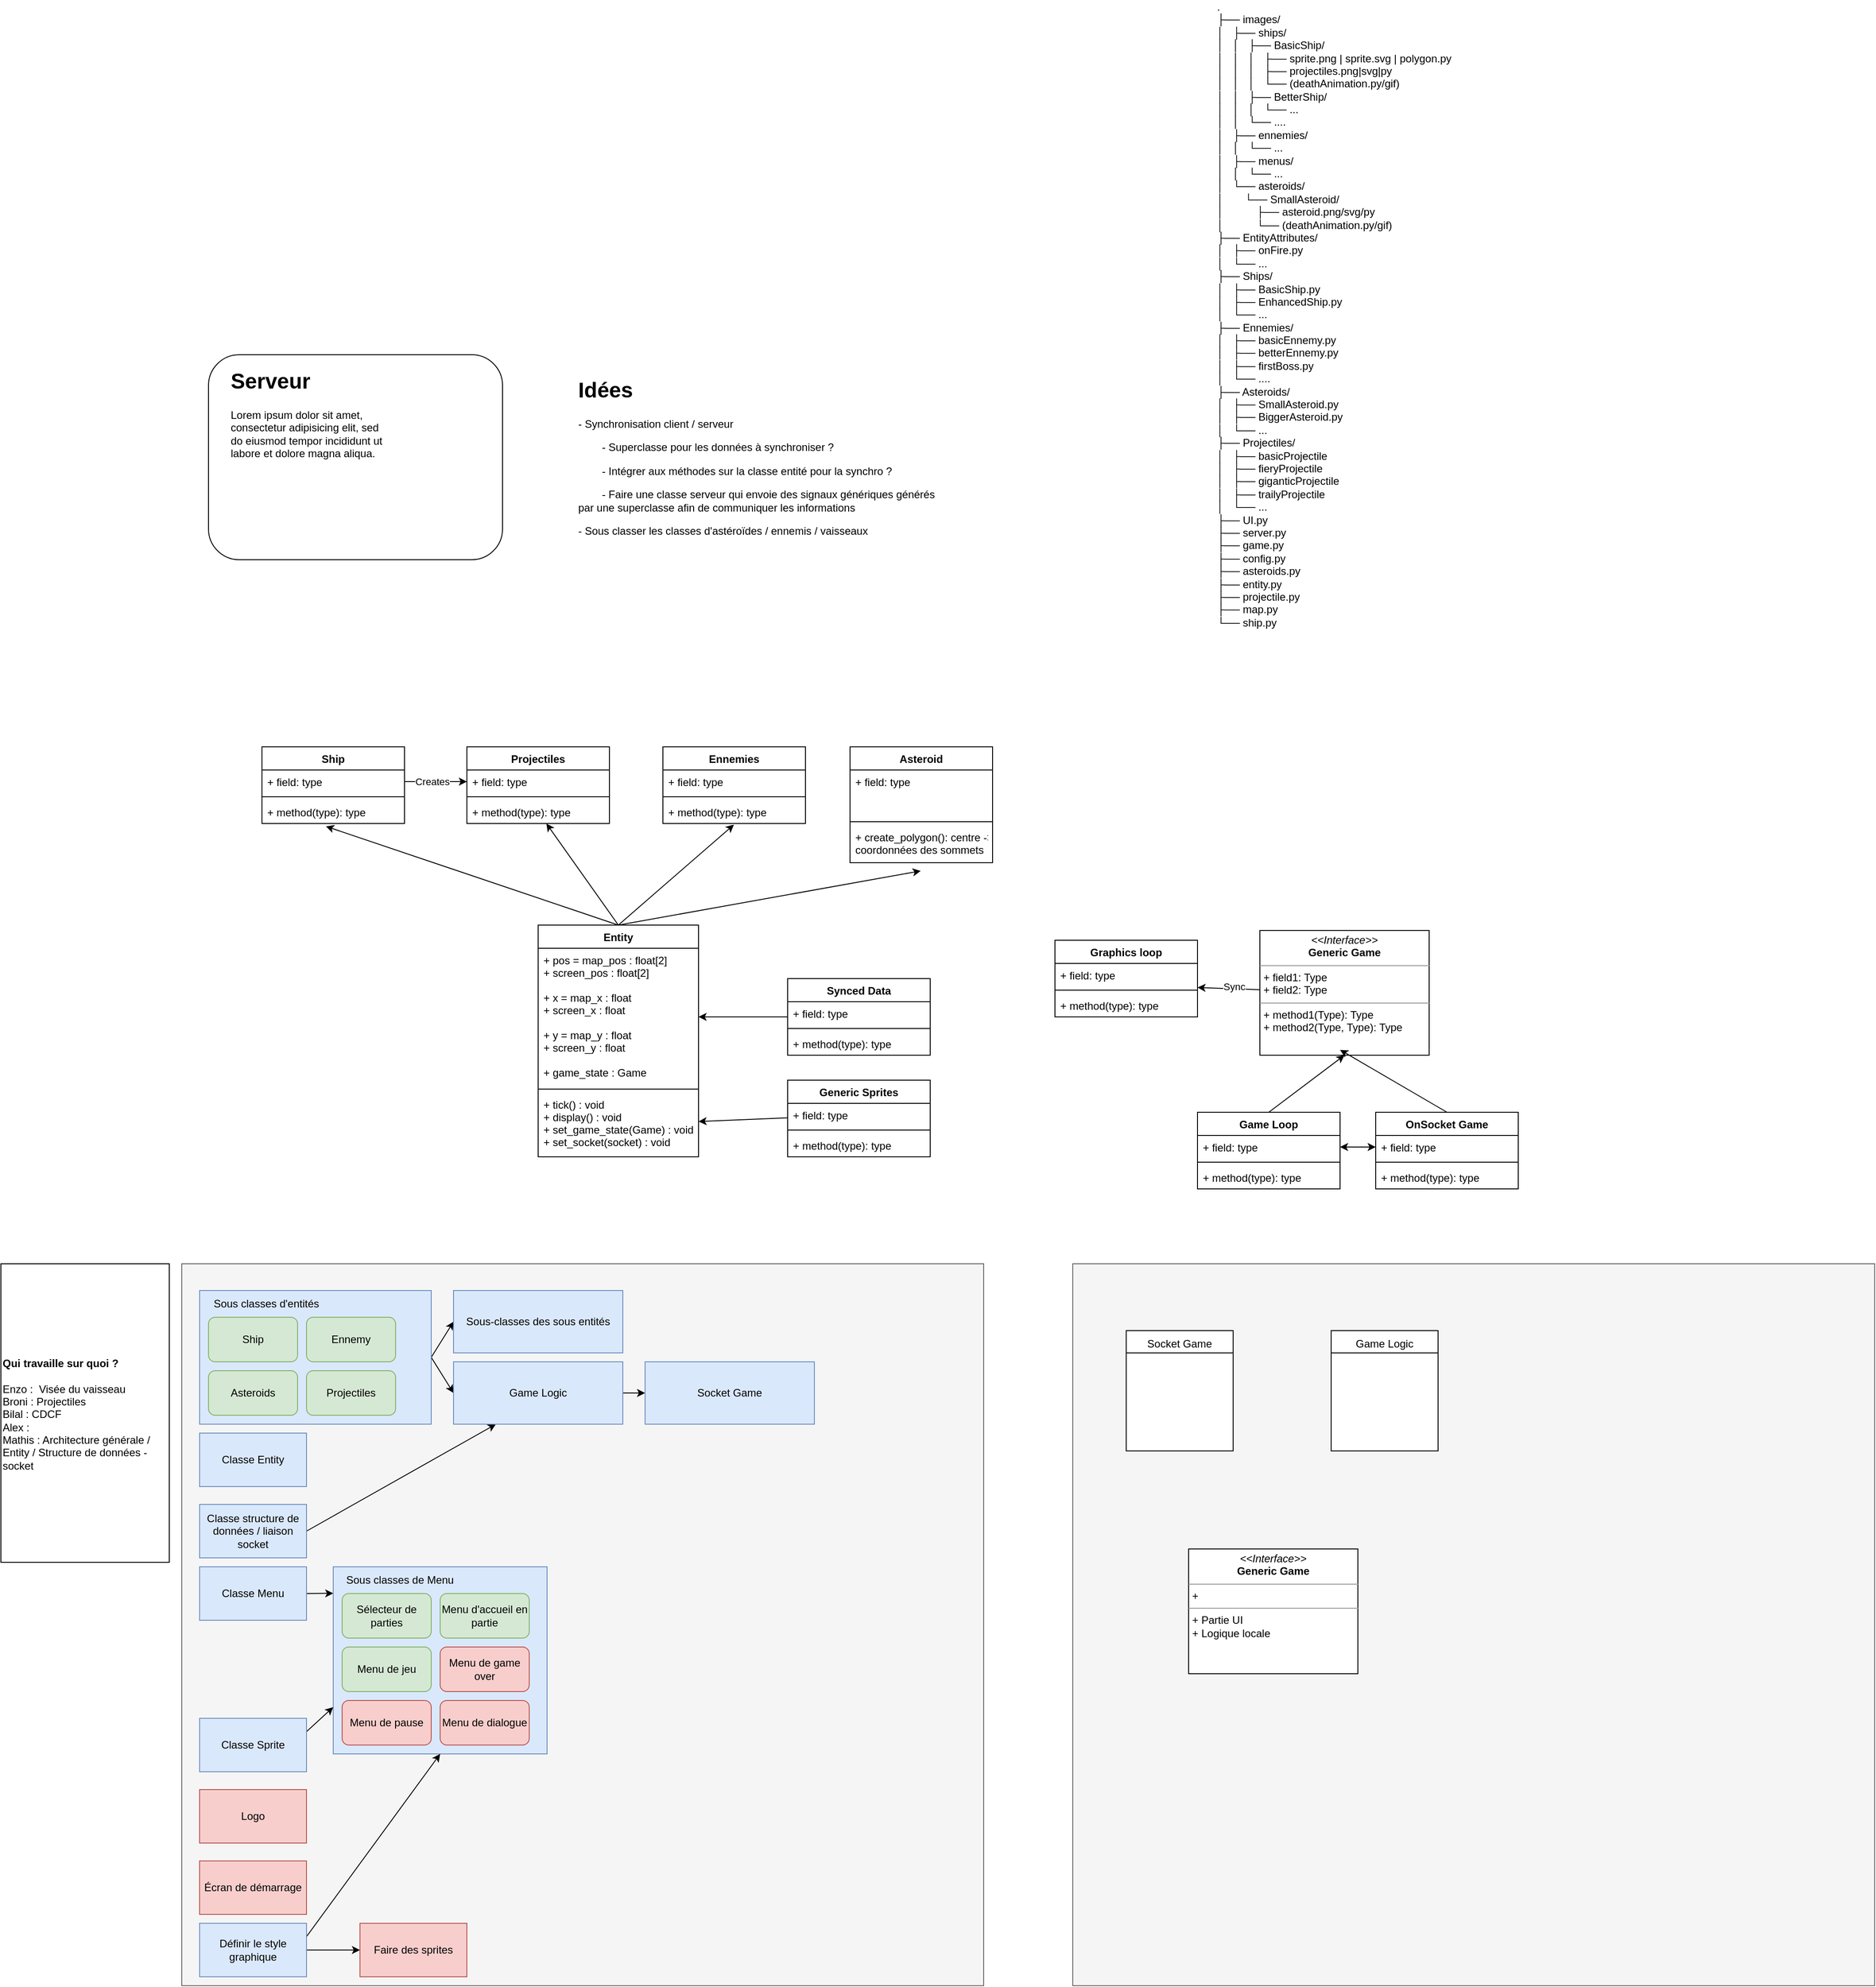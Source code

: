 <mxfile>
    <diagram id="j4r8_mT7c_gDpX-C2liK" name="Page-1">
        <mxGraphModel dx="1688" dy="973" grid="0" gridSize="10" guides="1" tooltips="1" connect="1" arrows="1" fold="1" page="0" pageScale="1" pageWidth="850" pageHeight="1100" math="0" shadow="0">
            <root>
                <mxCell id="0"/>
                <mxCell id="1" parent="0"/>
                <mxCell id="2" value="" style="rounded=1;whiteSpace=wrap;html=1;" parent="1" vertex="1">
                    <mxGeometry x="120" y="140" width="330" height="230" as="geometry"/>
                </mxCell>
                <mxCell id="5" value="&lt;h1&gt;Serveur&lt;/h1&gt;&lt;p&gt;Lorem ipsum dolor sit amet, consectetur adipisicing elit, sed do eiusmod tempor incididunt ut labore et dolore magna aliqua.&lt;/p&gt;" style="text;html=1;strokeColor=none;fillColor=none;spacing=5;spacingTop=-20;whiteSpace=wrap;overflow=hidden;rounded=0;" parent="1" vertex="1">
                    <mxGeometry x="140" y="150" width="190" height="120" as="geometry"/>
                </mxCell>
                <mxCell id="27" style="edgeStyle=none;html=1;exitX=0.5;exitY=0;exitDx=0;exitDy=0;entryX=0.449;entryY=1.124;entryDx=0;entryDy=0;entryPerimeter=0;" parent="1" source="7" target="20" edge="1">
                    <mxGeometry relative="1" as="geometry"/>
                </mxCell>
                <mxCell id="33" value="" style="edgeStyle=none;html=1;exitX=0.5;exitY=0;exitDx=0;exitDy=0;" parent="1" source="7" target="32" edge="1">
                    <mxGeometry relative="1" as="geometry"/>
                </mxCell>
                <mxCell id="40" style="edgeStyle=none;html=1;exitX=0.5;exitY=0;exitDx=0;exitDy=0;entryX=0.498;entryY=1.049;entryDx=0;entryDy=0;entryPerimeter=0;" parent="1" source="7" target="39" edge="1">
                    <mxGeometry relative="1" as="geometry"/>
                </mxCell>
                <mxCell id="45" style="edgeStyle=none;html=1;exitX=0.5;exitY=0;exitDx=0;exitDy=0;entryX=0.496;entryY=1.219;entryDx=0;entryDy=0;entryPerimeter=0;" parent="1" source="7" target="44" edge="1">
                    <mxGeometry relative="1" as="geometry"/>
                </mxCell>
                <mxCell id="7" value="Entity" style="swimlane;fontStyle=1;align=center;verticalAlign=top;childLayout=stackLayout;horizontal=1;startSize=26;horizontalStack=0;resizeParent=1;resizeParentMax=0;resizeLast=0;collapsible=1;marginBottom=0;" parent="1" vertex="1">
                    <mxGeometry x="490" y="780" width="180" height="260" as="geometry"/>
                </mxCell>
                <mxCell id="8" value="+ pos = map_pos : float[2]&#10;+ screen_pos : float[2]&#10;&#10;+ x = map_x : float&#10;+ screen_x : float&#10;&#10;+ y = map_y : float&#10;+ screen_y : float&#10;&#10;+ game_state : Game" style="text;strokeColor=none;fillColor=none;align=left;verticalAlign=top;spacingLeft=4;spacingRight=4;overflow=hidden;rotatable=0;points=[[0,0.5],[1,0.5]];portConstraint=eastwest;" parent="7" vertex="1">
                    <mxGeometry y="26" width="180" height="154" as="geometry"/>
                </mxCell>
                <mxCell id="9" value="" style="line;strokeWidth=1;fillColor=none;align=left;verticalAlign=middle;spacingTop=-1;spacingLeft=3;spacingRight=3;rotatable=0;labelPosition=right;points=[];portConstraint=eastwest;strokeColor=inherit;" parent="7" vertex="1">
                    <mxGeometry y="180" width="180" height="8" as="geometry"/>
                </mxCell>
                <mxCell id="10" value="+ tick() : void&#10;+ display() : void&#10;+ set_game_state(Game) : void&#10;+ set_socket(socket) : void" style="text;strokeColor=none;fillColor=none;align=left;verticalAlign=top;spacingLeft=4;spacingRight=4;overflow=hidden;rotatable=0;points=[[0,0.5],[1,0.5]];portConstraint=eastwest;" parent="7" vertex="1">
                    <mxGeometry y="188" width="180" height="72" as="geometry"/>
                </mxCell>
                <mxCell id="17" value="Ship" style="swimlane;fontStyle=1;align=center;verticalAlign=top;childLayout=stackLayout;horizontal=1;startSize=26;horizontalStack=0;resizeParent=1;resizeParentMax=0;resizeLast=0;collapsible=1;marginBottom=0;" parent="1" vertex="1">
                    <mxGeometry x="180" y="580" width="160" height="86" as="geometry"/>
                </mxCell>
                <mxCell id="18" value="+ field: type" style="text;strokeColor=none;fillColor=none;align=left;verticalAlign=top;spacingLeft=4;spacingRight=4;overflow=hidden;rotatable=0;points=[[0,0.5],[1,0.5]];portConstraint=eastwest;" parent="17" vertex="1">
                    <mxGeometry y="26" width="160" height="26" as="geometry"/>
                </mxCell>
                <mxCell id="19" value="" style="line;strokeWidth=1;fillColor=none;align=left;verticalAlign=middle;spacingTop=-1;spacingLeft=3;spacingRight=3;rotatable=0;labelPosition=right;points=[];portConstraint=eastwest;strokeColor=inherit;" parent="17" vertex="1">
                    <mxGeometry y="52" width="160" height="8" as="geometry"/>
                </mxCell>
                <mxCell id="20" value="+ method(type): type" style="text;strokeColor=none;fillColor=none;align=left;verticalAlign=top;spacingLeft=4;spacingRight=4;overflow=hidden;rotatable=0;points=[[0,0.5],[1,0.5]];portConstraint=eastwest;" parent="17" vertex="1">
                    <mxGeometry y="60" width="160" height="26" as="geometry"/>
                </mxCell>
                <mxCell id="28" style="edgeStyle=none;html=1;" parent="1" source="22" target="8" edge="1">
                    <mxGeometry relative="1" as="geometry"/>
                </mxCell>
                <mxCell id="22" value="Synced Data" style="swimlane;fontStyle=1;align=center;verticalAlign=top;childLayout=stackLayout;horizontal=1;startSize=26;horizontalStack=0;resizeParent=1;resizeParentMax=0;resizeLast=0;collapsible=1;marginBottom=0;" parent="1" vertex="1">
                    <mxGeometry x="770" y="840" width="160" height="86" as="geometry"/>
                </mxCell>
                <mxCell id="23" value="+ field: type" style="text;strokeColor=none;fillColor=none;align=left;verticalAlign=top;spacingLeft=4;spacingRight=4;overflow=hidden;rotatable=0;points=[[0,0.5],[1,0.5]];portConstraint=eastwest;" parent="22" vertex="1">
                    <mxGeometry y="26" width="160" height="26" as="geometry"/>
                </mxCell>
                <mxCell id="24" value="" style="line;strokeWidth=1;fillColor=none;align=left;verticalAlign=middle;spacingTop=-1;spacingLeft=3;spacingRight=3;rotatable=0;labelPosition=right;points=[];portConstraint=eastwest;strokeColor=inherit;" parent="22" vertex="1">
                    <mxGeometry y="52" width="160" height="8" as="geometry"/>
                </mxCell>
                <mxCell id="25" value="+ method(type): type" style="text;strokeColor=none;fillColor=none;align=left;verticalAlign=top;spacingLeft=4;spacingRight=4;overflow=hidden;rotatable=0;points=[[0,0.5],[1,0.5]];portConstraint=eastwest;" parent="22" vertex="1">
                    <mxGeometry y="60" width="160" height="26" as="geometry"/>
                </mxCell>
                <mxCell id="26" value="&lt;h1&gt;Idées&lt;/h1&gt;&lt;div&gt;- Synchronisation client / serveur&lt;/div&gt;&lt;p&gt;&lt;span style=&quot;white-space: pre;&quot;&gt;&#9;&lt;/span&gt;- Superclasse pour les données à synchroniser&amp;nbsp;&lt;span style=&quot;background-color: initial;&quot;&gt;?&lt;/span&gt;&lt;/p&gt;&lt;p&gt;&lt;span style=&quot;white-space: pre;&quot;&gt;&#9;&lt;/span&gt;- Intégrer aux méthodes sur la classe entité pour la synchro ?&lt;br&gt;&lt;/p&gt;&lt;p&gt;&lt;span style=&quot;white-space: pre;&quot;&gt;&#9;&lt;/span&gt;- Faire une classe serveur qui envoie des signaux génériques générés par une superclasse afin de communiquer les informations&lt;br&gt;&lt;/p&gt;&lt;p&gt;- Sous classer les classes d'astéroïdes / ennemis / vaisseaux&lt;/p&gt;" style="text;html=1;strokeColor=none;fillColor=none;spacing=5;spacingTop=-20;whiteSpace=wrap;overflow=hidden;rounded=0;" parent="1" vertex="1">
                    <mxGeometry x="530" y="160" width="410" height="210" as="geometry"/>
                </mxCell>
                <mxCell id="29" value="Projectiles" style="swimlane;fontStyle=1;align=center;verticalAlign=top;childLayout=stackLayout;horizontal=1;startSize=26;horizontalStack=0;resizeParent=1;resizeParentMax=0;resizeLast=0;collapsible=1;marginBottom=0;" parent="1" vertex="1">
                    <mxGeometry x="410" y="580" width="160" height="86" as="geometry"/>
                </mxCell>
                <mxCell id="30" value="+ field: type" style="text;strokeColor=none;fillColor=none;align=left;verticalAlign=top;spacingLeft=4;spacingRight=4;overflow=hidden;rotatable=0;points=[[0,0.5],[1,0.5]];portConstraint=eastwest;" parent="29" vertex="1">
                    <mxGeometry y="26" width="160" height="26" as="geometry"/>
                </mxCell>
                <mxCell id="31" value="" style="line;strokeWidth=1;fillColor=none;align=left;verticalAlign=middle;spacingTop=-1;spacingLeft=3;spacingRight=3;rotatable=0;labelPosition=right;points=[];portConstraint=eastwest;strokeColor=inherit;" parent="29" vertex="1">
                    <mxGeometry y="52" width="160" height="8" as="geometry"/>
                </mxCell>
                <mxCell id="32" value="+ method(type): type" style="text;strokeColor=none;fillColor=none;align=left;verticalAlign=top;spacingLeft=4;spacingRight=4;overflow=hidden;rotatable=0;points=[[0,0.5],[1,0.5]];portConstraint=eastwest;" parent="29" vertex="1">
                    <mxGeometry y="60" width="160" height="26" as="geometry"/>
                </mxCell>
                <mxCell id="34" style="edgeStyle=none;html=1;exitX=1;exitY=0.5;exitDx=0;exitDy=0;entryX=0;entryY=0.5;entryDx=0;entryDy=0;" parent="1" source="18" target="30" edge="1">
                    <mxGeometry relative="1" as="geometry"/>
                </mxCell>
                <mxCell id="35" value="Creates" style="edgeLabel;html=1;align=center;verticalAlign=middle;resizable=0;points=[];" parent="34" vertex="1" connectable="0">
                    <mxGeometry x="0.301" y="-1" relative="1" as="geometry">
                        <mxPoint x="-15" y="-1" as="offset"/>
                    </mxGeometry>
                </mxCell>
                <mxCell id="36" value="Ennemies" style="swimlane;fontStyle=1;align=center;verticalAlign=top;childLayout=stackLayout;horizontal=1;startSize=26;horizontalStack=0;resizeParent=1;resizeParentMax=0;resizeLast=0;collapsible=1;marginBottom=0;" parent="1" vertex="1">
                    <mxGeometry x="630" y="580" width="160" height="86" as="geometry"/>
                </mxCell>
                <mxCell id="37" value="+ field: type" style="text;strokeColor=none;fillColor=none;align=left;verticalAlign=top;spacingLeft=4;spacingRight=4;overflow=hidden;rotatable=0;points=[[0,0.5],[1,0.5]];portConstraint=eastwest;" parent="36" vertex="1">
                    <mxGeometry y="26" width="160" height="26" as="geometry"/>
                </mxCell>
                <mxCell id="38" value="" style="line;strokeWidth=1;fillColor=none;align=left;verticalAlign=middle;spacingTop=-1;spacingLeft=3;spacingRight=3;rotatable=0;labelPosition=right;points=[];portConstraint=eastwest;strokeColor=inherit;" parent="36" vertex="1">
                    <mxGeometry y="52" width="160" height="8" as="geometry"/>
                </mxCell>
                <mxCell id="39" value="+ method(type): type" style="text;strokeColor=none;fillColor=none;align=left;verticalAlign=top;spacingLeft=4;spacingRight=4;overflow=hidden;rotatable=0;points=[[0,0.5],[1,0.5]];portConstraint=eastwest;" parent="36" vertex="1">
                    <mxGeometry y="60" width="160" height="26" as="geometry"/>
                </mxCell>
                <mxCell id="41" value="Asteroid" style="swimlane;fontStyle=1;align=center;verticalAlign=top;childLayout=stackLayout;horizontal=1;startSize=26;horizontalStack=0;resizeParent=1;resizeParentMax=0;resizeLast=0;collapsible=1;marginBottom=0;" parent="1" vertex="1">
                    <mxGeometry x="840" y="580" width="160" height="130" as="geometry"/>
                </mxCell>
                <mxCell id="42" value="+ field: type" style="text;strokeColor=none;fillColor=none;align=left;verticalAlign=top;spacingLeft=4;spacingRight=4;overflow=hidden;rotatable=0;points=[[0,0.5],[1,0.5]];portConstraint=eastwest;" parent="41" vertex="1">
                    <mxGeometry y="26" width="160" height="54" as="geometry"/>
                </mxCell>
                <mxCell id="43" value="" style="line;strokeWidth=1;fillColor=none;align=left;verticalAlign=middle;spacingTop=-1;spacingLeft=3;spacingRight=3;rotatable=0;labelPosition=right;points=[];portConstraint=eastwest;strokeColor=inherit;" parent="41" vertex="1">
                    <mxGeometry y="80" width="160" height="8" as="geometry"/>
                </mxCell>
                <mxCell id="44" value="+ create_polygon(): centre -&gt;&#10;coordonnées des sommets" style="text;strokeColor=none;fillColor=none;align=left;verticalAlign=top;spacingLeft=4;spacingRight=4;overflow=hidden;rotatable=0;points=[[0,0.5],[1,0.5]];portConstraint=eastwest;" parent="41" vertex="1">
                    <mxGeometry y="88" width="160" height="42" as="geometry"/>
                </mxCell>
                <mxCell id="46" value="Graphics loop" style="swimlane;fontStyle=1;align=center;verticalAlign=top;childLayout=stackLayout;horizontal=1;startSize=26;horizontalStack=0;resizeParent=1;resizeParentMax=0;resizeLast=0;collapsible=1;marginBottom=0;" parent="1" vertex="1">
                    <mxGeometry x="1070" y="797" width="160" height="86" as="geometry"/>
                </mxCell>
                <mxCell id="47" value="+ field: type" style="text;strokeColor=none;fillColor=none;align=left;verticalAlign=top;spacingLeft=4;spacingRight=4;overflow=hidden;rotatable=0;points=[[0,0.5],[1,0.5]];portConstraint=eastwest;" parent="46" vertex="1">
                    <mxGeometry y="26" width="160" height="26" as="geometry"/>
                </mxCell>
                <mxCell id="48" value="" style="line;strokeWidth=1;fillColor=none;align=left;verticalAlign=middle;spacingTop=-1;spacingLeft=3;spacingRight=3;rotatable=0;labelPosition=right;points=[];portConstraint=eastwest;strokeColor=inherit;" parent="46" vertex="1">
                    <mxGeometry y="52" width="160" height="8" as="geometry"/>
                </mxCell>
                <mxCell id="49" value="+ method(type): type" style="text;strokeColor=none;fillColor=none;align=left;verticalAlign=top;spacingLeft=4;spacingRight=4;overflow=hidden;rotatable=0;points=[[0,0.5],[1,0.5]];portConstraint=eastwest;" parent="46" vertex="1">
                    <mxGeometry y="60" width="160" height="26" as="geometry"/>
                </mxCell>
                <mxCell id="59" value="" style="edgeStyle=none;html=1;" parent="1" source="55" edge="1">
                    <mxGeometry relative="1" as="geometry">
                        <mxPoint x="1230" y="850" as="targetPoint"/>
                    </mxGeometry>
                </mxCell>
                <mxCell id="60" value="Sync" style="edgeLabel;html=1;align=center;verticalAlign=middle;resizable=0;points=[];" parent="59" vertex="1" connectable="0">
                    <mxGeometry x="-0.327" y="1" relative="1" as="geometry">
                        <mxPoint x="-6" y="-4" as="offset"/>
                    </mxGeometry>
                </mxCell>
                <mxCell id="55" value="&lt;p style=&quot;margin:0px;margin-top:4px;text-align:center;&quot;&gt;&lt;i&gt;&amp;lt;&amp;lt;Interface&amp;gt;&amp;gt;&lt;/i&gt;&lt;br&gt;&lt;b&gt;Generic Game&lt;/b&gt;&lt;/p&gt;&lt;hr size=&quot;1&quot;&gt;&lt;p style=&quot;margin:0px;margin-left:4px;&quot;&gt;+ field1: Type&lt;br&gt;+ field2: Type&lt;/p&gt;&lt;hr size=&quot;1&quot;&gt;&lt;p style=&quot;margin:0px;margin-left:4px;&quot;&gt;+ method1(Type): Type&lt;br&gt;+ method2(Type, Type): Type&lt;/p&gt;" style="verticalAlign=top;align=left;overflow=fill;fontSize=12;fontFamily=Helvetica;html=1;" parent="1" vertex="1">
                    <mxGeometry x="1300" y="786" width="190" height="140" as="geometry"/>
                </mxCell>
                <mxCell id="72" style="edgeStyle=none;html=1;exitX=0.5;exitY=0;exitDx=0;exitDy=0;entryX=0.5;entryY=1;entryDx=0;entryDy=0;" parent="1" source="63" target="55" edge="1">
                    <mxGeometry relative="1" as="geometry"/>
                </mxCell>
                <mxCell id="63" value="Game Loop" style="swimlane;fontStyle=1;align=center;verticalAlign=top;childLayout=stackLayout;horizontal=1;startSize=26;horizontalStack=0;resizeParent=1;resizeParentMax=0;resizeLast=0;collapsible=1;marginBottom=0;" parent="1" vertex="1">
                    <mxGeometry x="1230" y="990" width="160" height="86" as="geometry"/>
                </mxCell>
                <mxCell id="64" value="+ field: type" style="text;strokeColor=none;fillColor=none;align=left;verticalAlign=top;spacingLeft=4;spacingRight=4;overflow=hidden;rotatable=0;points=[[0,0.5],[1,0.5]];portConstraint=eastwest;" parent="63" vertex="1">
                    <mxGeometry y="26" width="160" height="26" as="geometry"/>
                </mxCell>
                <mxCell id="65" value="" style="line;strokeWidth=1;fillColor=none;align=left;verticalAlign=middle;spacingTop=-1;spacingLeft=3;spacingRight=3;rotatable=0;labelPosition=right;points=[];portConstraint=eastwest;strokeColor=inherit;" parent="63" vertex="1">
                    <mxGeometry y="52" width="160" height="8" as="geometry"/>
                </mxCell>
                <mxCell id="66" value="+ method(type): type" style="text;strokeColor=none;fillColor=none;align=left;verticalAlign=top;spacingLeft=4;spacingRight=4;overflow=hidden;rotatable=0;points=[[0,0.5],[1,0.5]];portConstraint=eastwest;" parent="63" vertex="1">
                    <mxGeometry y="60" width="160" height="26" as="geometry"/>
                </mxCell>
                <mxCell id="73" style="edgeStyle=none;html=1;exitX=0.5;exitY=0;exitDx=0;exitDy=0;" parent="1" source="67" edge="1">
                    <mxGeometry relative="1" as="geometry">
                        <mxPoint x="1390" y="920" as="targetPoint"/>
                    </mxGeometry>
                </mxCell>
                <mxCell id="67" value="OnSocket Game" style="swimlane;fontStyle=1;align=center;verticalAlign=top;childLayout=stackLayout;horizontal=1;startSize=26;horizontalStack=0;resizeParent=1;resizeParentMax=0;resizeLast=0;collapsible=1;marginBottom=0;" parent="1" vertex="1">
                    <mxGeometry x="1430" y="990" width="160" height="86" as="geometry"/>
                </mxCell>
                <mxCell id="68" value="+ field: type" style="text;strokeColor=none;fillColor=none;align=left;verticalAlign=top;spacingLeft=4;spacingRight=4;overflow=hidden;rotatable=0;points=[[0,0.5],[1,0.5]];portConstraint=eastwest;" parent="67" vertex="1">
                    <mxGeometry y="26" width="160" height="26" as="geometry"/>
                </mxCell>
                <mxCell id="69" value="" style="line;strokeWidth=1;fillColor=none;align=left;verticalAlign=middle;spacingTop=-1;spacingLeft=3;spacingRight=3;rotatable=0;labelPosition=right;points=[];portConstraint=eastwest;strokeColor=inherit;" parent="67" vertex="1">
                    <mxGeometry y="52" width="160" height="8" as="geometry"/>
                </mxCell>
                <mxCell id="70" value="+ method(type): type" style="text;strokeColor=none;fillColor=none;align=left;verticalAlign=top;spacingLeft=4;spacingRight=4;overflow=hidden;rotatable=0;points=[[0,0.5],[1,0.5]];portConstraint=eastwest;" parent="67" vertex="1">
                    <mxGeometry y="60" width="160" height="26" as="geometry"/>
                </mxCell>
                <mxCell id="71" value="" style="endArrow=classic;startArrow=classic;html=1;entryX=0;entryY=0.5;entryDx=0;entryDy=0;exitX=1;exitY=0.5;exitDx=0;exitDy=0;" parent="1" source="64" target="68" edge="1">
                    <mxGeometry width="50" height="50" relative="1" as="geometry">
                        <mxPoint x="860" y="830" as="sourcePoint"/>
                        <mxPoint x="910" y="780" as="targetPoint"/>
                    </mxGeometry>
                </mxCell>
                <mxCell id="75" value="Generic Sprites" style="swimlane;fontStyle=1;align=center;verticalAlign=top;childLayout=stackLayout;horizontal=1;startSize=26;horizontalStack=0;resizeParent=1;resizeParentMax=0;resizeLast=0;collapsible=1;marginBottom=0;" parent="1" vertex="1">
                    <mxGeometry x="770" y="954" width="160" height="86" as="geometry"/>
                </mxCell>
                <mxCell id="76" value="+ field: type" style="text;strokeColor=none;fillColor=none;align=left;verticalAlign=top;spacingLeft=4;spacingRight=4;overflow=hidden;rotatable=0;points=[[0,0.5],[1,0.5]];portConstraint=eastwest;" parent="75" vertex="1">
                    <mxGeometry y="26" width="160" height="26" as="geometry"/>
                </mxCell>
                <mxCell id="77" value="" style="line;strokeWidth=1;fillColor=none;align=left;verticalAlign=middle;spacingTop=-1;spacingLeft=3;spacingRight=3;rotatable=0;labelPosition=right;points=[];portConstraint=eastwest;strokeColor=inherit;" parent="75" vertex="1">
                    <mxGeometry y="52" width="160" height="8" as="geometry"/>
                </mxCell>
                <mxCell id="78" value="+ method(type): type" style="text;strokeColor=none;fillColor=none;align=left;verticalAlign=top;spacingLeft=4;spacingRight=4;overflow=hidden;rotatable=0;points=[[0,0.5],[1,0.5]];portConstraint=eastwest;" parent="75" vertex="1">
                    <mxGeometry y="60" width="160" height="26" as="geometry"/>
                </mxCell>
                <mxCell id="79" value="" style="edgeStyle=none;html=1;" parent="1" source="76" target="10" edge="1">
                    <mxGeometry relative="1" as="geometry"/>
                </mxCell>
                <mxCell id="81" value="" style="rounded=0;whiteSpace=wrap;html=1;fillColor=#f5f5f5;fontColor=#333333;strokeColor=#666666;" parent="1" vertex="1">
                    <mxGeometry x="90" y="1160" width="900" height="810" as="geometry"/>
                </mxCell>
                <mxCell id="112" style="edgeStyle=none;html=1;exitX=1;exitY=0.5;exitDx=0;exitDy=0;entryX=0;entryY=0.5;entryDx=0;entryDy=0;" parent="1" source="82" target="111" edge="1">
                    <mxGeometry relative="1" as="geometry"/>
                </mxCell>
                <mxCell id="118" style="edgeStyle=none;html=1;exitX=1;exitY=0.5;exitDx=0;exitDy=0;entryX=0;entryY=0.5;entryDx=0;entryDy=0;" parent="1" source="82" target="117" edge="1">
                    <mxGeometry relative="1" as="geometry"/>
                </mxCell>
                <mxCell id="82" value="" style="rounded=0;whiteSpace=wrap;html=1;fillColor=#dae8fc;strokeColor=#6c8ebf;" parent="1" vertex="1">
                    <mxGeometry x="110" y="1190" width="260" height="150" as="geometry"/>
                </mxCell>
                <mxCell id="83" value="Classe Entity" style="rounded=0;whiteSpace=wrap;html=1;fillColor=#dae8fc;strokeColor=#6c8ebf;" parent="1" vertex="1">
                    <mxGeometry x="110" y="1350" width="120" height="60" as="geometry"/>
                </mxCell>
                <mxCell id="84" value="Sous classes d'entités" style="text;html=1;strokeColor=none;fillColor=none;align=center;verticalAlign=middle;whiteSpace=wrap;rounded=0;" parent="1" vertex="1">
                    <mxGeometry x="110" y="1190" width="150" height="30" as="geometry"/>
                </mxCell>
                <mxCell id="86" value="Ship" style="rounded=1;whiteSpace=wrap;html=1;fillColor=#d5e8d4;strokeColor=#82b366;" parent="1" vertex="1">
                    <mxGeometry x="120" y="1220" width="100" height="50" as="geometry"/>
                </mxCell>
                <mxCell id="87" value="Ennemy" style="rounded=1;whiteSpace=wrap;html=1;fillColor=#d5e8d4;strokeColor=#82b366;" parent="1" vertex="1">
                    <mxGeometry x="230" y="1220" width="100" height="50" as="geometry"/>
                </mxCell>
                <mxCell id="88" value="Projectiles" style="rounded=1;whiteSpace=wrap;html=1;fillColor=#d5e8d4;strokeColor=#82b366;" parent="1" vertex="1">
                    <mxGeometry x="230" y="1280" width="100" height="50" as="geometry"/>
                </mxCell>
                <mxCell id="89" value="Asteroids" style="rounded=1;whiteSpace=wrap;html=1;fillColor=#d5e8d4;strokeColor=#82b366;" parent="1" vertex="1">
                    <mxGeometry x="120" y="1280" width="100" height="50" as="geometry"/>
                </mxCell>
                <mxCell id="119" style="edgeStyle=none;html=1;exitX=1;exitY=0.5;exitDx=0;exitDy=0;entryX=0.25;entryY=1;entryDx=0;entryDy=0;" parent="1" source="91" target="117" edge="1">
                    <mxGeometry relative="1" as="geometry"/>
                </mxCell>
                <mxCell id="91" value="Classe structure de données / liaison socket" style="rounded=0;whiteSpace=wrap;html=1;fillColor=#dae8fc;strokeColor=#6c8ebf;" parent="1" vertex="1">
                    <mxGeometry x="110" y="1430" width="120" height="60" as="geometry"/>
                </mxCell>
                <mxCell id="105" style="edgeStyle=none;html=1;exitX=1;exitY=0.5;exitDx=0;exitDy=0;entryX=-0.1;entryY=-0.005;entryDx=0;entryDy=0;entryPerimeter=0;" parent="1" source="96" target="99" edge="1">
                    <mxGeometry relative="1" as="geometry"/>
                </mxCell>
                <mxCell id="96" value="Classe Menu" style="rounded=0;whiteSpace=wrap;html=1;fillColor=#dae8fc;strokeColor=#6c8ebf;" parent="1" vertex="1">
                    <mxGeometry x="110" y="1500" width="120" height="60" as="geometry"/>
                </mxCell>
                <mxCell id="97" value="" style="rounded=0;whiteSpace=wrap;html=1;fillColor=#dae8fc;strokeColor=#6c8ebf;" parent="1" vertex="1">
                    <mxGeometry x="260" y="1500" width="240" height="210" as="geometry"/>
                </mxCell>
                <mxCell id="98" value="Sous classes de Menu" style="text;html=1;strokeColor=none;fillColor=none;align=center;verticalAlign=middle;whiteSpace=wrap;rounded=0;" parent="1" vertex="1">
                    <mxGeometry x="260" y="1500" width="150" height="30" as="geometry"/>
                </mxCell>
                <mxCell id="99" value="Sélecteur de parties" style="rounded=1;whiteSpace=wrap;html=1;fillColor=#d5e8d4;strokeColor=#82b366;" parent="1" vertex="1">
                    <mxGeometry x="270" y="1530" width="100" height="50" as="geometry"/>
                </mxCell>
                <mxCell id="100" value="Menu d'accueil en partie" style="rounded=1;whiteSpace=wrap;html=1;fillColor=#d5e8d4;strokeColor=#82b366;" parent="1" vertex="1">
                    <mxGeometry x="380" y="1530" width="100" height="50" as="geometry"/>
                </mxCell>
                <mxCell id="101" value="Menu de game over" style="rounded=1;whiteSpace=wrap;html=1;fillColor=#f8cecc;strokeColor=#b85450;" parent="1" vertex="1">
                    <mxGeometry x="380" y="1590" width="100" height="50" as="geometry"/>
                </mxCell>
                <mxCell id="102" value="Menu de jeu" style="rounded=1;whiteSpace=wrap;html=1;fillColor=#d5e8d4;strokeColor=#82b366;" parent="1" vertex="1">
                    <mxGeometry x="270" y="1590" width="100" height="50" as="geometry"/>
                </mxCell>
                <mxCell id="110" style="edgeStyle=none;html=1;exitX=1;exitY=0.25;exitDx=0;exitDy=0;entryX=0;entryY=0.75;entryDx=0;entryDy=0;" parent="1" source="103" target="97" edge="1">
                    <mxGeometry relative="1" as="geometry"/>
                </mxCell>
                <mxCell id="103" value="Classe Sprite" style="rounded=0;whiteSpace=wrap;html=1;fillColor=#dae8fc;strokeColor=#6c8ebf;" parent="1" vertex="1">
                    <mxGeometry x="110" y="1670" width="120" height="60" as="geometry"/>
                </mxCell>
                <mxCell id="106" value="Logo" style="rounded=0;whiteSpace=wrap;html=1;fillColor=#f8cecc;strokeColor=#b85450;" parent="1" vertex="1">
                    <mxGeometry x="110" y="1750" width="120" height="60" as="geometry"/>
                </mxCell>
                <mxCell id="107" value="Écran de démarrage" style="rounded=0;whiteSpace=wrap;html=1;fillColor=#f8cecc;strokeColor=#b85450;" parent="1" vertex="1">
                    <mxGeometry x="110" y="1830" width="120" height="60" as="geometry"/>
                </mxCell>
                <mxCell id="108" value="Menu de pause" style="rounded=1;whiteSpace=wrap;html=1;fillColor=#f8cecc;strokeColor=#b85450;" parent="1" vertex="1">
                    <mxGeometry x="270" y="1650" width="100" height="50" as="geometry"/>
                </mxCell>
                <mxCell id="109" value="Menu de dialogue" style="rounded=1;whiteSpace=wrap;html=1;fillColor=#f8cecc;strokeColor=#b85450;" parent="1" vertex="1">
                    <mxGeometry x="380" y="1650" width="100" height="50" as="geometry"/>
                </mxCell>
                <mxCell id="111" value="Sous-classes des sous entités" style="rounded=0;whiteSpace=wrap;html=1;fillColor=#dae8fc;strokeColor=#6c8ebf;" parent="1" vertex="1">
                    <mxGeometry x="395" y="1190" width="190" height="70" as="geometry"/>
                </mxCell>
                <mxCell id="114" style="edgeStyle=none;html=1;exitX=1;exitY=0.25;exitDx=0;exitDy=0;entryX=0.5;entryY=1;entryDx=0;entryDy=0;" parent="1" source="113" target="97" edge="1">
                    <mxGeometry relative="1" as="geometry"/>
                </mxCell>
                <mxCell id="145" value="" style="edgeStyle=none;html=1;" edge="1" parent="1" source="113" target="144">
                    <mxGeometry relative="1" as="geometry"/>
                </mxCell>
                <mxCell id="113" value="Définir le style graphique" style="rounded=0;whiteSpace=wrap;html=1;fillColor=#dae8fc;strokeColor=#6c8ebf;" vertex="1" parent="1">
                    <mxGeometry x="110" y="1900" width="120" height="60" as="geometry"/>
                </mxCell>
                <mxCell id="121" style="edgeStyle=none;html=1;exitX=1;exitY=0.5;exitDx=0;exitDy=0;entryX=0;entryY=0.5;entryDx=0;entryDy=0;" parent="1" source="117" target="120" edge="1">
                    <mxGeometry relative="1" as="geometry"/>
                </mxCell>
                <mxCell id="117" value="Game Logic" style="rounded=0;whiteSpace=wrap;html=1;fillColor=#dae8fc;strokeColor=#6c8ebf;" parent="1" vertex="1">
                    <mxGeometry x="395" y="1270" width="190" height="70" as="geometry"/>
                </mxCell>
                <mxCell id="120" value="Socket Game" style="rounded=0;whiteSpace=wrap;html=1;fillColor=#dae8fc;strokeColor=#6c8ebf;" parent="1" vertex="1">
                    <mxGeometry x="610" y="1270" width="190" height="70" as="geometry"/>
                </mxCell>
                <mxCell id="122" value="" style="rounded=0;whiteSpace=wrap;html=1;fillColor=#f5f5f5;fontColor=#333333;strokeColor=#666666;" parent="1" vertex="1">
                    <mxGeometry x="1090" y="1160" width="900" height="810" as="geometry"/>
                </mxCell>
                <mxCell id="136" value="" style="rounded=0;whiteSpace=wrap;html=1;" parent="1" vertex="1">
                    <mxGeometry x="1150" y="1235" width="120" height="135" as="geometry"/>
                </mxCell>
                <mxCell id="137" value="" style="rounded=0;whiteSpace=wrap;html=1;" parent="1" vertex="1">
                    <mxGeometry x="1150" y="1260" width="120" height="110" as="geometry"/>
                </mxCell>
                <mxCell id="138" value="Socket Game" style="text;html=1;strokeColor=none;fillColor=none;align=center;verticalAlign=middle;whiteSpace=wrap;rounded=0;" parent="1" vertex="1">
                    <mxGeometry x="1170" y="1235" width="80" height="30" as="geometry"/>
                </mxCell>
                <mxCell id="139" value="" style="rounded=0;whiteSpace=wrap;html=1;" parent="1" vertex="1">
                    <mxGeometry x="1380" y="1235" width="120" height="135" as="geometry"/>
                </mxCell>
                <mxCell id="140" value="" style="rounded=0;whiteSpace=wrap;html=1;" parent="1" vertex="1">
                    <mxGeometry x="1380" y="1260" width="120" height="110" as="geometry"/>
                </mxCell>
                <mxCell id="141" value="Game Logic" style="text;html=1;strokeColor=none;fillColor=none;align=center;verticalAlign=middle;whiteSpace=wrap;rounded=0;" parent="1" vertex="1">
                    <mxGeometry x="1400" y="1235" width="80" height="30" as="geometry"/>
                </mxCell>
                <mxCell id="142" value="&lt;p style=&quot;margin:0px;margin-top:4px;text-align:center;&quot;&gt;&lt;i&gt;&amp;lt;&amp;lt;Interface&amp;gt;&amp;gt;&lt;/i&gt;&lt;br&gt;&lt;b&gt;Generic Game&lt;/b&gt;&lt;/p&gt;&lt;hr size=&quot;1&quot;&gt;&lt;p style=&quot;margin:0px;margin-left:4px;&quot;&gt;+&amp;nbsp;&lt;br&gt;&lt;/p&gt;&lt;hr size=&quot;1&quot;&gt;&lt;p style=&quot;margin:0px;margin-left:4px;&quot;&gt;+ Partie UI&lt;/p&gt;&lt;p style=&quot;margin:0px;margin-left:4px;&quot;&gt;+ Logique locale&lt;/p&gt;" style="verticalAlign=top;align=left;overflow=fill;fontSize=12;fontFamily=Helvetica;html=1;" parent="1" vertex="1">
                    <mxGeometry x="1220" y="1480" width="190" height="140" as="geometry"/>
                </mxCell>
                <mxCell id="143" value="&lt;div&gt;.&lt;/div&gt;&lt;div&gt;├── images/&lt;/div&gt;&lt;div&gt;│&amp;nbsp; &amp;nbsp;├── ships/&lt;/div&gt;&lt;div&gt;│&amp;nbsp; &amp;nbsp;│&amp;nbsp; &amp;nbsp;├── BasicShip/&lt;/div&gt;&lt;div&gt;│&amp;nbsp; &amp;nbsp;│&amp;nbsp; &amp;nbsp;│&amp;nbsp; &amp;nbsp;├── sprite.png | sprite.svg | polygon.py&lt;/div&gt;&lt;div&gt;│&amp;nbsp; &amp;nbsp;│&amp;nbsp; &amp;nbsp;│&amp;nbsp; &amp;nbsp;├── projectiles.png|svg|py&lt;/div&gt;&lt;div&gt;│&amp;nbsp; &amp;nbsp;│&amp;nbsp; &amp;nbsp;│&amp;nbsp; &amp;nbsp;└── (deathAnimation.py/gif)&lt;/div&gt;&lt;div&gt;│&amp;nbsp; &amp;nbsp;│&amp;nbsp; &amp;nbsp;├── BetterShip/&lt;/div&gt;&lt;div&gt;│&amp;nbsp; &amp;nbsp;│&amp;nbsp; &amp;nbsp;│&amp;nbsp; &amp;nbsp;└── ...&lt;/div&gt;&lt;div&gt;│&amp;nbsp; &amp;nbsp;│&amp;nbsp; &amp;nbsp;└── ....&lt;/div&gt;&lt;div&gt;│&amp;nbsp; &amp;nbsp;├── ennemies/&lt;/div&gt;&lt;div&gt;│&amp;nbsp; &amp;nbsp;│&amp;nbsp; &amp;nbsp;└── ...&lt;/div&gt;&lt;div&gt;│&amp;nbsp; &amp;nbsp;├── menus/&lt;/div&gt;&lt;div&gt;│&amp;nbsp; &amp;nbsp;│&amp;nbsp; &amp;nbsp;└── ...&lt;/div&gt;&lt;div&gt;│&amp;nbsp; &amp;nbsp;└── asteroids/&lt;/div&gt;&lt;div&gt;│&amp;nbsp; &amp;nbsp; &amp;nbsp; &amp;nbsp;└── SmallAsteroid/&lt;/div&gt;&lt;div&gt;│&amp;nbsp; &amp;nbsp; &amp;nbsp; &amp;nbsp; &amp;nbsp; &amp;nbsp;├── asteroid.png/svg/py&lt;/div&gt;&lt;div&gt;│&amp;nbsp; &amp;nbsp; &amp;nbsp; &amp;nbsp; &amp;nbsp; &amp;nbsp;└── (deathAnimation.py/gif)&lt;/div&gt;&lt;div&gt;├── EntityAttributes/&lt;/div&gt;&lt;div&gt;│&amp;nbsp; &amp;nbsp;├── onFire.py&lt;/div&gt;&lt;div&gt;│&amp;nbsp; &amp;nbsp;└── ...&lt;/div&gt;&lt;div&gt;├── Ships/&lt;/div&gt;&lt;div&gt;│&amp;nbsp; &amp;nbsp;├── BasicShip.py&lt;/div&gt;&lt;div&gt;│&amp;nbsp; &amp;nbsp;├── EnhancedShip.py&lt;/div&gt;&lt;div&gt;│&amp;nbsp; &amp;nbsp;└── ...&lt;/div&gt;&lt;div&gt;├── Ennemies/&lt;/div&gt;&lt;div&gt;│&amp;nbsp; &amp;nbsp;├── basicEnnemy.py&lt;/div&gt;&lt;div&gt;│&amp;nbsp; &amp;nbsp;├── betterEnnemy.py&lt;/div&gt;&lt;div&gt;│&amp;nbsp; &amp;nbsp;├── firstBoss.py&lt;/div&gt;&lt;div&gt;│&amp;nbsp; &amp;nbsp;└── ....&lt;/div&gt;&lt;div&gt;├── Asteroids/&lt;/div&gt;&lt;div&gt;│&amp;nbsp; &amp;nbsp;├── SmallAsteroid.py&lt;/div&gt;&lt;div&gt;│&amp;nbsp; &amp;nbsp;├── BiggerAsteroid.py&lt;/div&gt;&lt;div&gt;│&amp;nbsp; &amp;nbsp;└── ...&lt;/div&gt;&lt;div&gt;├── Projectiles/&lt;/div&gt;&lt;div&gt;│&amp;nbsp; &amp;nbsp;├── basicProjectile&lt;/div&gt;&lt;div&gt;│&amp;nbsp; &amp;nbsp;├── fieryProjectile&lt;/div&gt;&lt;div&gt;│&amp;nbsp; &amp;nbsp;├── giganticProjectile&lt;/div&gt;&lt;div&gt;│&amp;nbsp; &amp;nbsp;├── trailyProjectile&lt;/div&gt;&lt;div&gt;│&amp;nbsp; &amp;nbsp;└── ...&lt;/div&gt;&lt;div&gt;├── UI.py&lt;/div&gt;&lt;div&gt;├── server.py&lt;/div&gt;&lt;div&gt;├── game.py&lt;/div&gt;&lt;div&gt;├── config.py&lt;/div&gt;&lt;div&gt;├── asteroids.py&lt;/div&gt;&lt;div&gt;├── entity.py&lt;/div&gt;&lt;div&gt;├── projectile.py&lt;/div&gt;&lt;div&gt;├── map.py&lt;/div&gt;&lt;div style=&quot;&quot;&gt;└── ship.py&lt;/div&gt;" style="text;html=1;strokeColor=none;fillColor=none;align=left;verticalAlign=middle;whiteSpace=wrap;rounded=0;" vertex="1" parent="1">
                    <mxGeometry x="1250" y="80" width="660" height="30" as="geometry"/>
                </mxCell>
                <mxCell id="144" value="Faire des sprites" style="rounded=0;whiteSpace=wrap;html=1;fillColor=#f8cecc;strokeColor=#b85450;" vertex="1" parent="1">
                    <mxGeometry x="290" y="1900" width="120" height="60" as="geometry"/>
                </mxCell>
                <mxCell id="146" value="" style="rounded=0;whiteSpace=wrap;html=1;" vertex="1" parent="1">
                    <mxGeometry x="-113" y="1160" width="189" height="335" as="geometry"/>
                </mxCell>
                <mxCell id="147" value="&lt;b&gt;Qui travaille sur quoi ?&lt;/b&gt;&lt;br&gt;&lt;br&gt;Enzo :&amp;nbsp; Visée du vaisseau&lt;br&gt;Broni : Projectiles&lt;br&gt;Bilal : CDCF&lt;br&gt;Alex :&amp;nbsp;&lt;br&gt;Mathis : Architecture générale / Entity / Structure de données - socket" style="text;html=1;strokeColor=none;fillColor=none;align=left;verticalAlign=middle;whiteSpace=wrap;rounded=0;" vertex="1" parent="1">
                    <mxGeometry x="-113" y="1164" width="184" height="330" as="geometry"/>
                </mxCell>
            </root>
        </mxGraphModel>
    </diagram>
</mxfile>